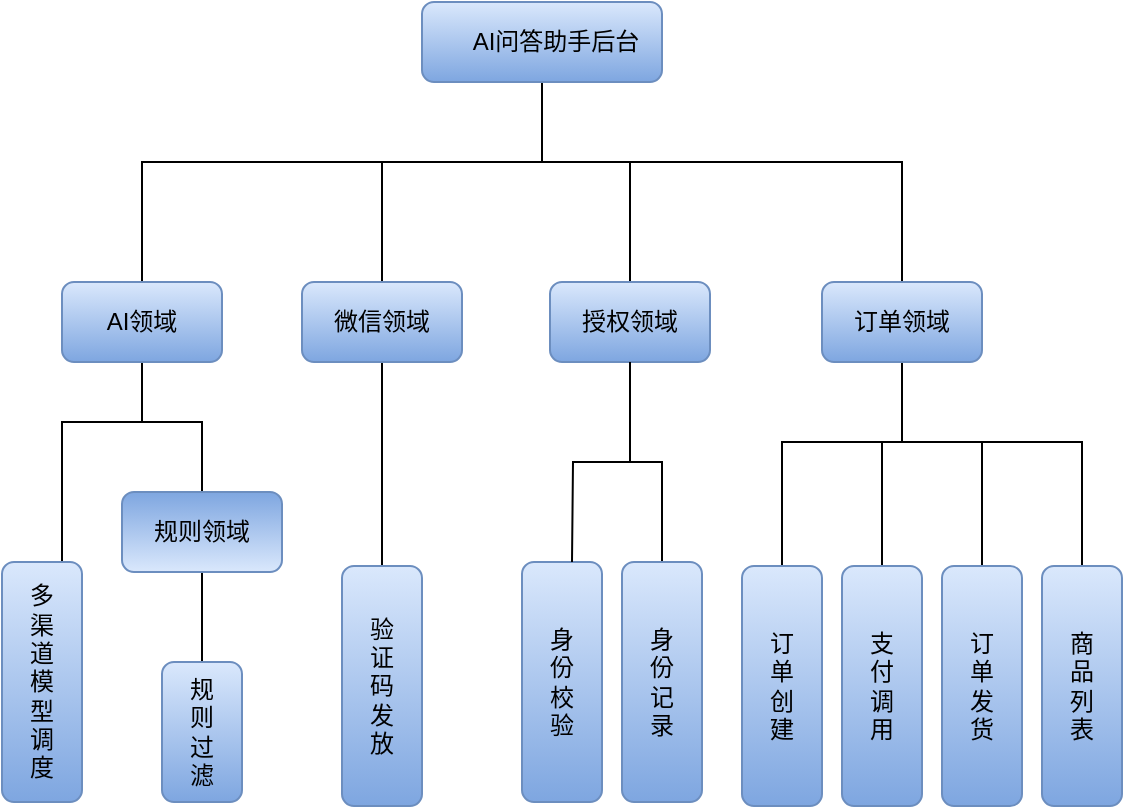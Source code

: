 <mxfile version="22.1.5" type="github">
  <diagram name="第 1 页" id="JHLz7psbimozCQ6AW1Iy">
    <mxGraphModel dx="795" dy="480" grid="1" gridSize="10" guides="1" tooltips="1" connect="1" arrows="1" fold="1" page="1" pageScale="1" pageWidth="827" pageHeight="1169" math="0" shadow="0">
      <root>
        <mxCell id="0" />
        <mxCell id="1" parent="0" />
        <mxCell id="rCxeOb0W2HEs7AeKYVfM-7" style="edgeStyle=orthogonalEdgeStyle;rounded=0;orthogonalLoop=1;jettySize=auto;html=1;endArrow=none;endFill=0;" edge="1" parent="1" source="rCxeOb0W2HEs7AeKYVfM-1" target="rCxeOb0W2HEs7AeKYVfM-4">
          <mxGeometry relative="1" as="geometry">
            <Array as="points">
              <mxPoint x="370" y="380" />
              <mxPoint x="170" y="380" />
            </Array>
          </mxGeometry>
        </mxCell>
        <mxCell id="rCxeOb0W2HEs7AeKYVfM-8" style="edgeStyle=orthogonalEdgeStyle;rounded=0;orthogonalLoop=1;jettySize=auto;html=1;endArrow=none;endFill=0;" edge="1" parent="1" source="rCxeOb0W2HEs7AeKYVfM-1" target="rCxeOb0W2HEs7AeKYVfM-5">
          <mxGeometry relative="1" as="geometry">
            <Array as="points">
              <mxPoint x="370" y="380" />
              <mxPoint x="290" y="380" />
            </Array>
          </mxGeometry>
        </mxCell>
        <mxCell id="rCxeOb0W2HEs7AeKYVfM-9" style="edgeStyle=orthogonalEdgeStyle;rounded=0;orthogonalLoop=1;jettySize=auto;html=1;endArrow=none;endFill=0;" edge="1" parent="1" source="rCxeOb0W2HEs7AeKYVfM-1" target="rCxeOb0W2HEs7AeKYVfM-6">
          <mxGeometry relative="1" as="geometry">
            <Array as="points">
              <mxPoint x="370" y="380" />
              <mxPoint x="414" y="380" />
            </Array>
          </mxGeometry>
        </mxCell>
        <mxCell id="rCxeOb0W2HEs7AeKYVfM-10" style="edgeStyle=orthogonalEdgeStyle;rounded=0;orthogonalLoop=1;jettySize=auto;html=1;endArrow=none;endFill=0;" edge="1" parent="1" source="rCxeOb0W2HEs7AeKYVfM-1" target="rCxeOb0W2HEs7AeKYVfM-3">
          <mxGeometry relative="1" as="geometry">
            <Array as="points">
              <mxPoint x="370" y="380" />
              <mxPoint x="550" y="380" />
            </Array>
          </mxGeometry>
        </mxCell>
        <mxCell id="rCxeOb0W2HEs7AeKYVfM-1" value="&lt;p style=&quot;text-indent:10.5pt;mso-char-indent-count:1.0&quot; class=&quot;MsoNormal&quot;&gt;AI&lt;span style=&quot;font-family:宋体;mso-ascii-font-family:&amp;quot;Times New Roman&amp;quot;;&lt;br/&gt;mso-hansi-font-family:&amp;quot;Times New Roman&amp;quot;&quot;&gt;问答助手后台&lt;/span&gt;&lt;span lang=&quot;EN-US&quot;&gt;&lt;/span&gt;&lt;/p&gt;" style="rounded=1;whiteSpace=wrap;html=1;fillColor=#dae8fc;gradientColor=#7ea6e0;strokeColor=#6c8ebf;" vertex="1" parent="1">
          <mxGeometry x="310" y="300" width="120" height="40" as="geometry" />
        </mxCell>
        <mxCell id="rCxeOb0W2HEs7AeKYVfM-27" style="edgeStyle=orthogonalEdgeStyle;rounded=0;orthogonalLoop=1;jettySize=auto;html=1;entryX=0;entryY=0.5;entryDx=0;entryDy=0;endArrow=none;endFill=0;" edge="1" parent="1" source="rCxeOb0W2HEs7AeKYVfM-3" target="rCxeOb0W2HEs7AeKYVfM-23">
          <mxGeometry relative="1" as="geometry">
            <Array as="points">
              <mxPoint x="550" y="520" />
              <mxPoint x="490" y="520" />
            </Array>
          </mxGeometry>
        </mxCell>
        <mxCell id="rCxeOb0W2HEs7AeKYVfM-28" style="edgeStyle=orthogonalEdgeStyle;rounded=0;orthogonalLoop=1;jettySize=auto;html=1;endArrow=none;endFill=0;" edge="1" parent="1" source="rCxeOb0W2HEs7AeKYVfM-3" target="rCxeOb0W2HEs7AeKYVfM-24">
          <mxGeometry relative="1" as="geometry">
            <Array as="points">
              <mxPoint x="550" y="520" />
              <mxPoint x="540" y="520" />
            </Array>
          </mxGeometry>
        </mxCell>
        <mxCell id="rCxeOb0W2HEs7AeKYVfM-29" style="edgeStyle=orthogonalEdgeStyle;rounded=0;orthogonalLoop=1;jettySize=auto;html=1;endArrow=none;endFill=0;" edge="1" parent="1" source="rCxeOb0W2HEs7AeKYVfM-3" target="rCxeOb0W2HEs7AeKYVfM-25">
          <mxGeometry relative="1" as="geometry">
            <Array as="points">
              <mxPoint x="550" y="520" />
              <mxPoint x="590" y="520" />
            </Array>
          </mxGeometry>
        </mxCell>
        <mxCell id="rCxeOb0W2HEs7AeKYVfM-30" style="edgeStyle=orthogonalEdgeStyle;rounded=0;orthogonalLoop=1;jettySize=auto;html=1;endArrow=none;endFill=0;" edge="1" parent="1" source="rCxeOb0W2HEs7AeKYVfM-3" target="rCxeOb0W2HEs7AeKYVfM-26">
          <mxGeometry relative="1" as="geometry">
            <Array as="points">
              <mxPoint x="550" y="520" />
              <mxPoint x="640" y="520" />
            </Array>
          </mxGeometry>
        </mxCell>
        <mxCell id="rCxeOb0W2HEs7AeKYVfM-3" value="订单领域" style="rounded=1;whiteSpace=wrap;html=1;fillColor=#dae8fc;gradientColor=#7ea6e0;strokeColor=#6c8ebf;" vertex="1" parent="1">
          <mxGeometry x="510" y="440" width="80" height="40" as="geometry" />
        </mxCell>
        <mxCell id="rCxeOb0W2HEs7AeKYVfM-18" style="edgeStyle=orthogonalEdgeStyle;rounded=0;orthogonalLoop=1;jettySize=auto;html=1;endArrow=none;endFill=0;" edge="1" parent="1" source="rCxeOb0W2HEs7AeKYVfM-4" target="rCxeOb0W2HEs7AeKYVfM-17">
          <mxGeometry relative="1" as="geometry">
            <Array as="points">
              <mxPoint x="170" y="510" />
              <mxPoint x="130" y="510" />
            </Array>
          </mxGeometry>
        </mxCell>
        <mxCell id="rCxeOb0W2HEs7AeKYVfM-20" style="edgeStyle=orthogonalEdgeStyle;rounded=0;orthogonalLoop=1;jettySize=auto;html=1;endArrow=none;endFill=0;" edge="1" parent="1" source="rCxeOb0W2HEs7AeKYVfM-4" target="rCxeOb0W2HEs7AeKYVfM-11">
          <mxGeometry relative="1" as="geometry">
            <mxPoint x="190" y="540.0" as="targetPoint" />
            <Array as="points">
              <mxPoint x="170" y="510" />
              <mxPoint x="200" y="510" />
            </Array>
          </mxGeometry>
        </mxCell>
        <mxCell id="rCxeOb0W2HEs7AeKYVfM-4" value="AI领域" style="rounded=1;whiteSpace=wrap;html=1;fillColor=#dae8fc;gradientColor=#7ea6e0;strokeColor=#6c8ebf;" vertex="1" parent="1">
          <mxGeometry x="130" y="440" width="80" height="40" as="geometry" />
        </mxCell>
        <mxCell id="rCxeOb0W2HEs7AeKYVfM-21" style="edgeStyle=orthogonalEdgeStyle;rounded=0;orthogonalLoop=1;jettySize=auto;html=1;endArrow=none;endFill=0;" edge="1" parent="1" source="rCxeOb0W2HEs7AeKYVfM-5" target="rCxeOb0W2HEs7AeKYVfM-19">
          <mxGeometry relative="1" as="geometry" />
        </mxCell>
        <mxCell id="rCxeOb0W2HEs7AeKYVfM-5" value="微信领域" style="rounded=1;whiteSpace=wrap;html=1;fillColor=#dae8fc;gradientColor=#7ea6e0;strokeColor=#6c8ebf;" vertex="1" parent="1">
          <mxGeometry x="250" y="440" width="80" height="40" as="geometry" />
        </mxCell>
        <mxCell id="rCxeOb0W2HEs7AeKYVfM-33" style="edgeStyle=orthogonalEdgeStyle;rounded=0;orthogonalLoop=1;jettySize=auto;html=1;endArrow=none;endFill=0;" edge="1" parent="1" source="rCxeOb0W2HEs7AeKYVfM-6" target="rCxeOb0W2HEs7AeKYVfM-31">
          <mxGeometry relative="1" as="geometry" />
        </mxCell>
        <mxCell id="rCxeOb0W2HEs7AeKYVfM-6" value="授权领域" style="rounded=1;whiteSpace=wrap;html=1;fillColor=#dae8fc;gradientColor=#7ea6e0;strokeColor=#6c8ebf;" vertex="1" parent="1">
          <mxGeometry x="374" y="440" width="80" height="40" as="geometry" />
        </mxCell>
        <mxCell id="rCxeOb0W2HEs7AeKYVfM-15" style="edgeStyle=orthogonalEdgeStyle;rounded=0;orthogonalLoop=1;jettySize=auto;html=1;entryX=0;entryY=0.5;entryDx=0;entryDy=0;endArrow=none;endFill=0;" edge="1" parent="1" source="rCxeOb0W2HEs7AeKYVfM-11" target="rCxeOb0W2HEs7AeKYVfM-14">
          <mxGeometry relative="1" as="geometry" />
        </mxCell>
        <mxCell id="rCxeOb0W2HEs7AeKYVfM-11" value="规则领域" style="rounded=1;whiteSpace=wrap;html=1;fillColor=#dae8fc;gradientColor=#7ea6e0;strokeColor=#6c8ebf;direction=west;" vertex="1" parent="1">
          <mxGeometry x="160" y="545" width="80" height="40" as="geometry" />
        </mxCell>
        <mxCell id="rCxeOb0W2HEs7AeKYVfM-14" value="规&lt;br&gt;则&lt;br&gt;过&lt;br&gt;滤" style="rounded=1;whiteSpace=wrap;html=1;direction=south;fillColor=#dae8fc;gradientColor=#7ea6e0;strokeColor=#6c8ebf;gradientDirection=east;" vertex="1" parent="1">
          <mxGeometry x="180" y="630" width="40" height="70" as="geometry" />
        </mxCell>
        <mxCell id="rCxeOb0W2HEs7AeKYVfM-17" value="多&lt;br&gt;渠&lt;br&gt;道&lt;br&gt;模&lt;br&gt;型&lt;br&gt;调&lt;br&gt;度" style="rounded=1;whiteSpace=wrap;html=1;direction=south;fillColor=#dae8fc;gradientColor=#7ea6e0;strokeColor=#6c8ebf;gradientDirection=east;" vertex="1" parent="1">
          <mxGeometry x="100" y="580" width="40" height="120" as="geometry" />
        </mxCell>
        <mxCell id="rCxeOb0W2HEs7AeKYVfM-19" value="验&lt;br&gt;证&lt;br&gt;码&lt;br&gt;发&lt;br&gt;放" style="rounded=1;whiteSpace=wrap;html=1;direction=south;fillColor=#dae8fc;gradientColor=#7ea6e0;strokeColor=#6c8ebf;gradientDirection=east;" vertex="1" parent="1">
          <mxGeometry x="270" y="582" width="40" height="120" as="geometry" />
        </mxCell>
        <mxCell id="rCxeOb0W2HEs7AeKYVfM-22" value="身&lt;br&gt;份&lt;br&gt;校&lt;br&gt;验" style="rounded=1;whiteSpace=wrap;html=1;direction=south;fillColor=#dae8fc;gradientColor=#7ea6e0;strokeColor=#6c8ebf;gradientDirection=east;" vertex="1" parent="1">
          <mxGeometry x="360" y="580" width="40" height="120" as="geometry" />
        </mxCell>
        <mxCell id="rCxeOb0W2HEs7AeKYVfM-23" value="订&lt;br&gt;单&lt;br&gt;创&lt;br&gt;建" style="rounded=1;whiteSpace=wrap;html=1;direction=south;fillColor=#dae8fc;gradientColor=#7ea6e0;strokeColor=#6c8ebf;gradientDirection=east;" vertex="1" parent="1">
          <mxGeometry x="470" y="582" width="40" height="120" as="geometry" />
        </mxCell>
        <mxCell id="rCxeOb0W2HEs7AeKYVfM-24" value="支&lt;br&gt;付&lt;br&gt;调&lt;br&gt;用" style="rounded=1;whiteSpace=wrap;html=1;direction=south;fillColor=#dae8fc;gradientColor=#7ea6e0;strokeColor=#6c8ebf;gradientDirection=east;" vertex="1" parent="1">
          <mxGeometry x="520" y="582" width="40" height="120" as="geometry" />
        </mxCell>
        <mxCell id="rCxeOb0W2HEs7AeKYVfM-25" value="订&lt;br&gt;单&lt;br&gt;发&lt;br&gt;货" style="rounded=1;whiteSpace=wrap;html=1;direction=south;fillColor=#dae8fc;gradientColor=#7ea6e0;strokeColor=#6c8ebf;gradientDirection=east;" vertex="1" parent="1">
          <mxGeometry x="570" y="582" width="40" height="120" as="geometry" />
        </mxCell>
        <mxCell id="rCxeOb0W2HEs7AeKYVfM-26" value="商&lt;br&gt;品&lt;br&gt;列&lt;br&gt;表" style="rounded=1;whiteSpace=wrap;html=1;direction=south;fillColor=#dae8fc;gradientColor=#7ea6e0;strokeColor=#6c8ebf;gradientDirection=east;" vertex="1" parent="1">
          <mxGeometry x="620" y="582" width="40" height="120" as="geometry" />
        </mxCell>
        <mxCell id="rCxeOb0W2HEs7AeKYVfM-31" value="身&lt;br&gt;份&lt;br&gt;记&lt;br&gt;录" style="rounded=1;whiteSpace=wrap;html=1;direction=south;fillColor=#dae8fc;gradientColor=#7ea6e0;strokeColor=#6c8ebf;gradientDirection=east;" vertex="1" parent="1">
          <mxGeometry x="410" y="580" width="40" height="120" as="geometry" />
        </mxCell>
        <mxCell id="rCxeOb0W2HEs7AeKYVfM-32" style="edgeStyle=orthogonalEdgeStyle;rounded=0;orthogonalLoop=1;jettySize=auto;html=1;endArrow=none;endFill=0;" edge="1" parent="1" source="rCxeOb0W2HEs7AeKYVfM-6">
          <mxGeometry relative="1" as="geometry">
            <mxPoint x="385" y="580" as="targetPoint" />
          </mxGeometry>
        </mxCell>
      </root>
    </mxGraphModel>
  </diagram>
</mxfile>
